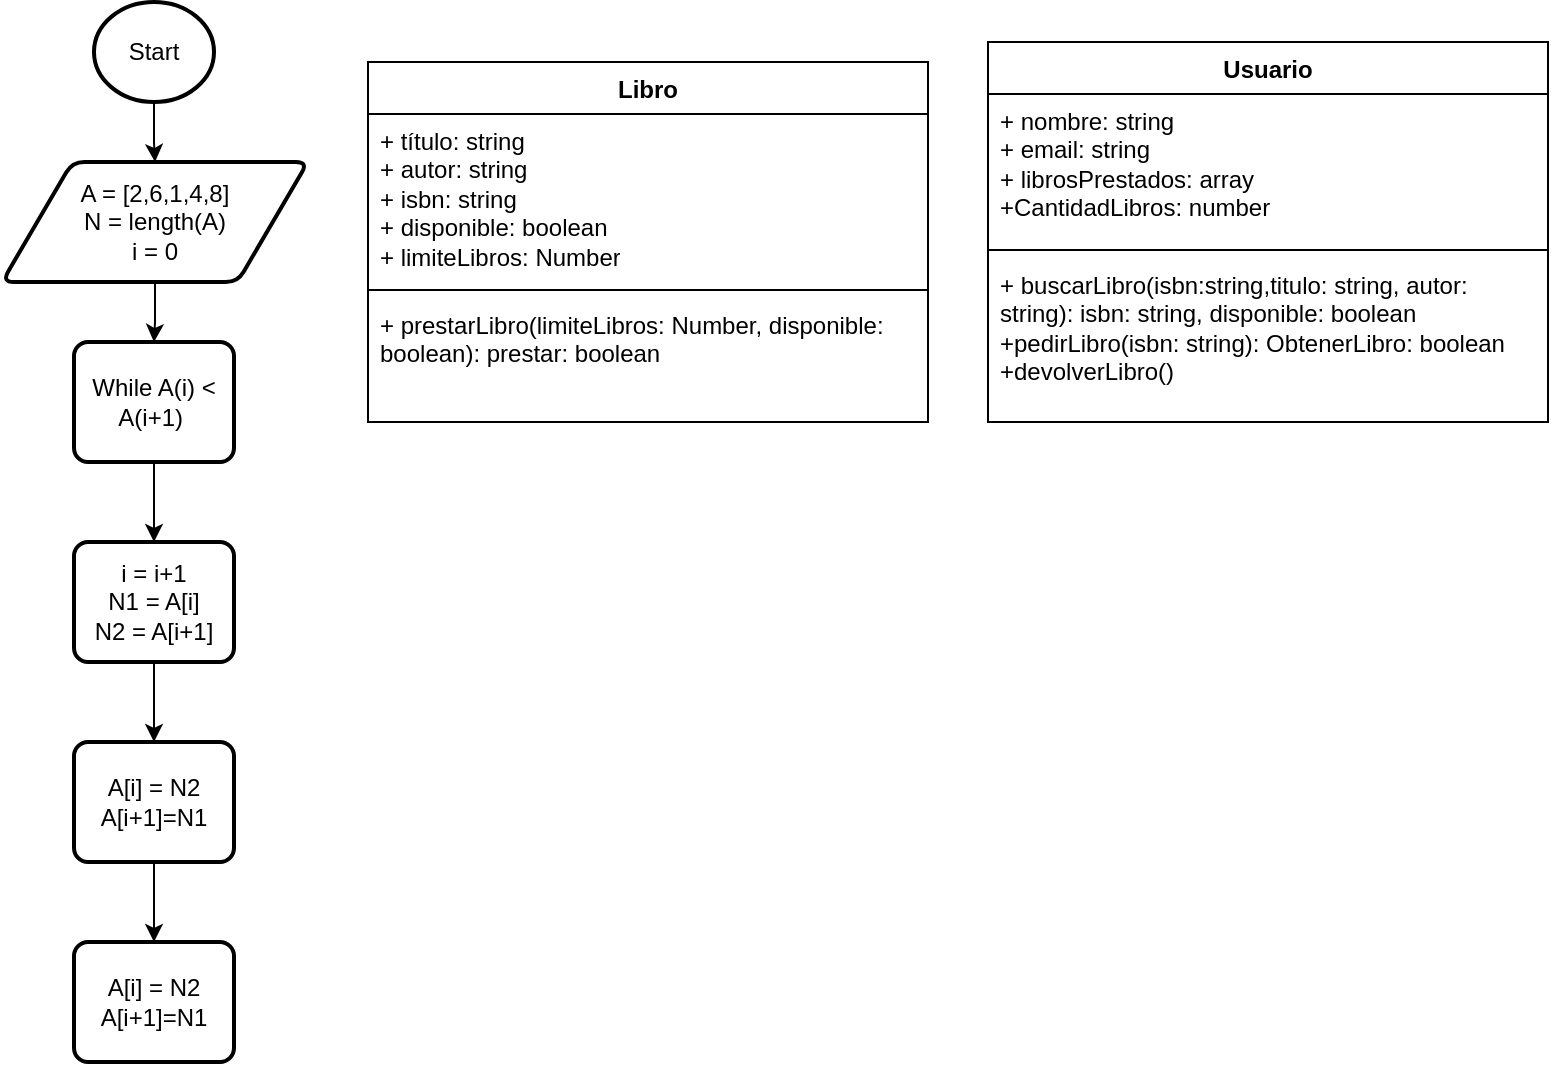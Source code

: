 <mxfile version="27.1.6">
  <diagram name="Página-1" id="VQ27BKA95Z9IV2nVAHfz">
    <mxGraphModel dx="864" dy="482" grid="1" gridSize="10" guides="1" tooltips="1" connect="1" arrows="1" fold="1" page="1" pageScale="1" pageWidth="827" pageHeight="1169" math="0" shadow="0">
      <root>
        <mxCell id="0" />
        <mxCell id="1" parent="0" />
        <mxCell id="FGpVKYbslWUlgAMijHOf-3" style="edgeStyle=orthogonalEdgeStyle;rounded=0;orthogonalLoop=1;jettySize=auto;html=1;" parent="1" source="FGpVKYbslWUlgAMijHOf-1" target="FGpVKYbslWUlgAMijHOf-2" edge="1">
          <mxGeometry relative="1" as="geometry" />
        </mxCell>
        <mxCell id="FGpVKYbslWUlgAMijHOf-1" value="Start" style="strokeWidth=2;html=1;shape=mxgraph.flowchart.start_2;whiteSpace=wrap;" parent="1" vertex="1">
          <mxGeometry x="73" y="10" width="60" height="50" as="geometry" />
        </mxCell>
        <mxCell id="-i3LnAInI_UD1HLDIQef-6" style="edgeStyle=orthogonalEdgeStyle;rounded=0;orthogonalLoop=1;jettySize=auto;html=1;" parent="1" source="FGpVKYbslWUlgAMijHOf-2" target="-i3LnAInI_UD1HLDIQef-3" edge="1">
          <mxGeometry relative="1" as="geometry" />
        </mxCell>
        <mxCell id="FGpVKYbslWUlgAMijHOf-2" value="A = [2,6,1,4,8]&lt;div&gt;N = length(A)&lt;/div&gt;&lt;div&gt;i = 0&lt;/div&gt;" style="shape=parallelogram;html=1;strokeWidth=2;perimeter=parallelogramPerimeter;whiteSpace=wrap;rounded=1;arcSize=12;size=0.23;" parent="1" vertex="1">
          <mxGeometry x="27" y="90" width="153" height="60" as="geometry" />
        </mxCell>
        <mxCell id="-i3LnAInI_UD1HLDIQef-9" style="edgeStyle=orthogonalEdgeStyle;rounded=0;orthogonalLoop=1;jettySize=auto;html=1;entryX=0.5;entryY=0;entryDx=0;entryDy=0;" parent="1" source="-i3LnAInI_UD1HLDIQef-3" target="-i3LnAInI_UD1HLDIQef-7" edge="1">
          <mxGeometry relative="1" as="geometry" />
        </mxCell>
        <mxCell id="-i3LnAInI_UD1HLDIQef-3" value="While A(i) &amp;lt; A(i+1)&amp;nbsp;" style="rounded=1;whiteSpace=wrap;html=1;absoluteArcSize=1;arcSize=14;strokeWidth=2;" parent="1" vertex="1">
          <mxGeometry x="63" y="180" width="80" height="60" as="geometry" />
        </mxCell>
        <mxCell id="-i3LnAInI_UD1HLDIQef-11" style="edgeStyle=orthogonalEdgeStyle;rounded=0;orthogonalLoop=1;jettySize=auto;html=1;" parent="1" source="-i3LnAInI_UD1HLDIQef-7" target="-i3LnAInI_UD1HLDIQef-10" edge="1">
          <mxGeometry relative="1" as="geometry" />
        </mxCell>
        <mxCell id="-i3LnAInI_UD1HLDIQef-7" value="i = i+1&lt;div&gt;N1 = A[i]&lt;/div&gt;&lt;div&gt;N2 = A[i+1]&lt;/div&gt;" style="rounded=1;whiteSpace=wrap;html=1;absoluteArcSize=1;arcSize=14;strokeWidth=2;" parent="1" vertex="1">
          <mxGeometry x="63" y="280" width="80" height="60" as="geometry" />
        </mxCell>
        <mxCell id="-i3LnAInI_UD1HLDIQef-13" style="edgeStyle=orthogonalEdgeStyle;rounded=0;orthogonalLoop=1;jettySize=auto;html=1;" parent="1" source="-i3LnAInI_UD1HLDIQef-10" target="-i3LnAInI_UD1HLDIQef-12" edge="1">
          <mxGeometry relative="1" as="geometry" />
        </mxCell>
        <mxCell id="-i3LnAInI_UD1HLDIQef-10" value="A[i] = N2&lt;div&gt;A[i+1]=N1&lt;/div&gt;" style="rounded=1;whiteSpace=wrap;html=1;absoluteArcSize=1;arcSize=14;strokeWidth=2;" parent="1" vertex="1">
          <mxGeometry x="63" y="380" width="80" height="60" as="geometry" />
        </mxCell>
        <mxCell id="-i3LnAInI_UD1HLDIQef-12" value="A[i] = N2&lt;div&gt;A[i+1]=N1&lt;/div&gt;" style="rounded=1;whiteSpace=wrap;html=1;absoluteArcSize=1;arcSize=14;strokeWidth=2;" parent="1" vertex="1">
          <mxGeometry x="63" y="480" width="80" height="60" as="geometry" />
        </mxCell>
        <mxCell id="MfSlDP8xrRljnw1c9lW4-4" value="Libro" style="swimlane;fontStyle=1;align=center;verticalAlign=top;childLayout=stackLayout;horizontal=1;startSize=26;horizontalStack=0;resizeParent=1;resizeParentMax=0;resizeLast=0;collapsible=1;marginBottom=0;whiteSpace=wrap;html=1;" vertex="1" parent="1">
          <mxGeometry x="210" y="40" width="280" height="180" as="geometry" />
        </mxCell>
        <mxCell id="MfSlDP8xrRljnw1c9lW4-5" value="+ título: string&lt;div&gt;+ autor: string&lt;/div&gt;&lt;div&gt;+ isbn: string&lt;/div&gt;&lt;div&gt;+ disponible: boolean&lt;/div&gt;&lt;div&gt;+ limiteLibros: Number&lt;/div&gt;" style="text;strokeColor=none;fillColor=none;align=left;verticalAlign=top;spacingLeft=4;spacingRight=4;overflow=hidden;rotatable=0;points=[[0,0.5],[1,0.5]];portConstraint=eastwest;whiteSpace=wrap;html=1;" vertex="1" parent="MfSlDP8xrRljnw1c9lW4-4">
          <mxGeometry y="26" width="280" height="84" as="geometry" />
        </mxCell>
        <mxCell id="MfSlDP8xrRljnw1c9lW4-6" value="" style="line;strokeWidth=1;fillColor=none;align=left;verticalAlign=middle;spacingTop=-1;spacingLeft=3;spacingRight=3;rotatable=0;labelPosition=right;points=[];portConstraint=eastwest;strokeColor=inherit;" vertex="1" parent="MfSlDP8xrRljnw1c9lW4-4">
          <mxGeometry y="110" width="280" height="8" as="geometry" />
        </mxCell>
        <mxCell id="MfSlDP8xrRljnw1c9lW4-7" value="+ prestarLibro(limiteLibros: Number, disponible: boolean): prestar: boolean" style="text;strokeColor=none;fillColor=none;align=left;verticalAlign=top;spacingLeft=4;spacingRight=4;overflow=hidden;rotatable=0;points=[[0,0.5],[1,0.5]];portConstraint=eastwest;whiteSpace=wrap;html=1;" vertex="1" parent="MfSlDP8xrRljnw1c9lW4-4">
          <mxGeometry y="118" width="280" height="62" as="geometry" />
        </mxCell>
        <mxCell id="MfSlDP8xrRljnw1c9lW4-8" value="Usuario" style="swimlane;fontStyle=1;align=center;verticalAlign=top;childLayout=stackLayout;horizontal=1;startSize=26;horizontalStack=0;resizeParent=1;resizeParentMax=0;resizeLast=0;collapsible=1;marginBottom=0;whiteSpace=wrap;html=1;" vertex="1" parent="1">
          <mxGeometry x="520" y="30" width="280" height="190" as="geometry" />
        </mxCell>
        <mxCell id="MfSlDP8xrRljnw1c9lW4-9" value="+ nombre: string&lt;div&gt;+ email: string&lt;/div&gt;&lt;div&gt;+ librosPrestados: array&lt;/div&gt;&lt;div&gt;+CantidadLibros: number&lt;/div&gt;" style="text;strokeColor=none;fillColor=none;align=left;verticalAlign=top;spacingLeft=4;spacingRight=4;overflow=hidden;rotatable=0;points=[[0,0.5],[1,0.5]];portConstraint=eastwest;whiteSpace=wrap;html=1;" vertex="1" parent="MfSlDP8xrRljnw1c9lW4-8">
          <mxGeometry y="26" width="280" height="74" as="geometry" />
        </mxCell>
        <mxCell id="MfSlDP8xrRljnw1c9lW4-10" value="" style="line;strokeWidth=1;fillColor=none;align=left;verticalAlign=middle;spacingTop=-1;spacingLeft=3;spacingRight=3;rotatable=0;labelPosition=right;points=[];portConstraint=eastwest;strokeColor=inherit;" vertex="1" parent="MfSlDP8xrRljnw1c9lW4-8">
          <mxGeometry y="100" width="280" height="8" as="geometry" />
        </mxCell>
        <mxCell id="MfSlDP8xrRljnw1c9lW4-11" value="+ buscarLibro(isbn:string,titulo: string, autor: string): isbn: string, disponible: boolean&lt;div&gt;+pedirLibro(isbn: string): ObtenerLibro: boolean&lt;/div&gt;&lt;div&gt;+devolverLibro()&lt;/div&gt;" style="text;strokeColor=none;fillColor=none;align=left;verticalAlign=top;spacingLeft=4;spacingRight=4;overflow=hidden;rotatable=0;points=[[0,0.5],[1,0.5]];portConstraint=eastwest;whiteSpace=wrap;html=1;" vertex="1" parent="MfSlDP8xrRljnw1c9lW4-8">
          <mxGeometry y="108" width="280" height="82" as="geometry" />
        </mxCell>
      </root>
    </mxGraphModel>
  </diagram>
</mxfile>
